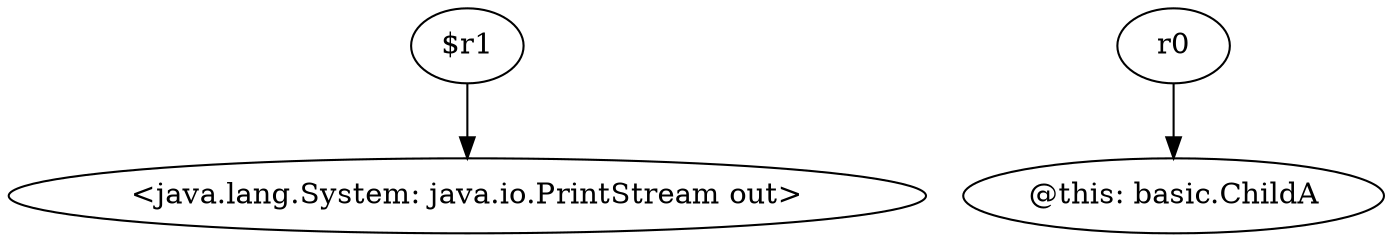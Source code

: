 digraph g {
0[label="$r1"]
1[label="<java.lang.System: java.io.PrintStream out>"]
0->1[label=""]
2[label="r0"]
3[label="@this: basic.ChildA"]
2->3[label=""]
}